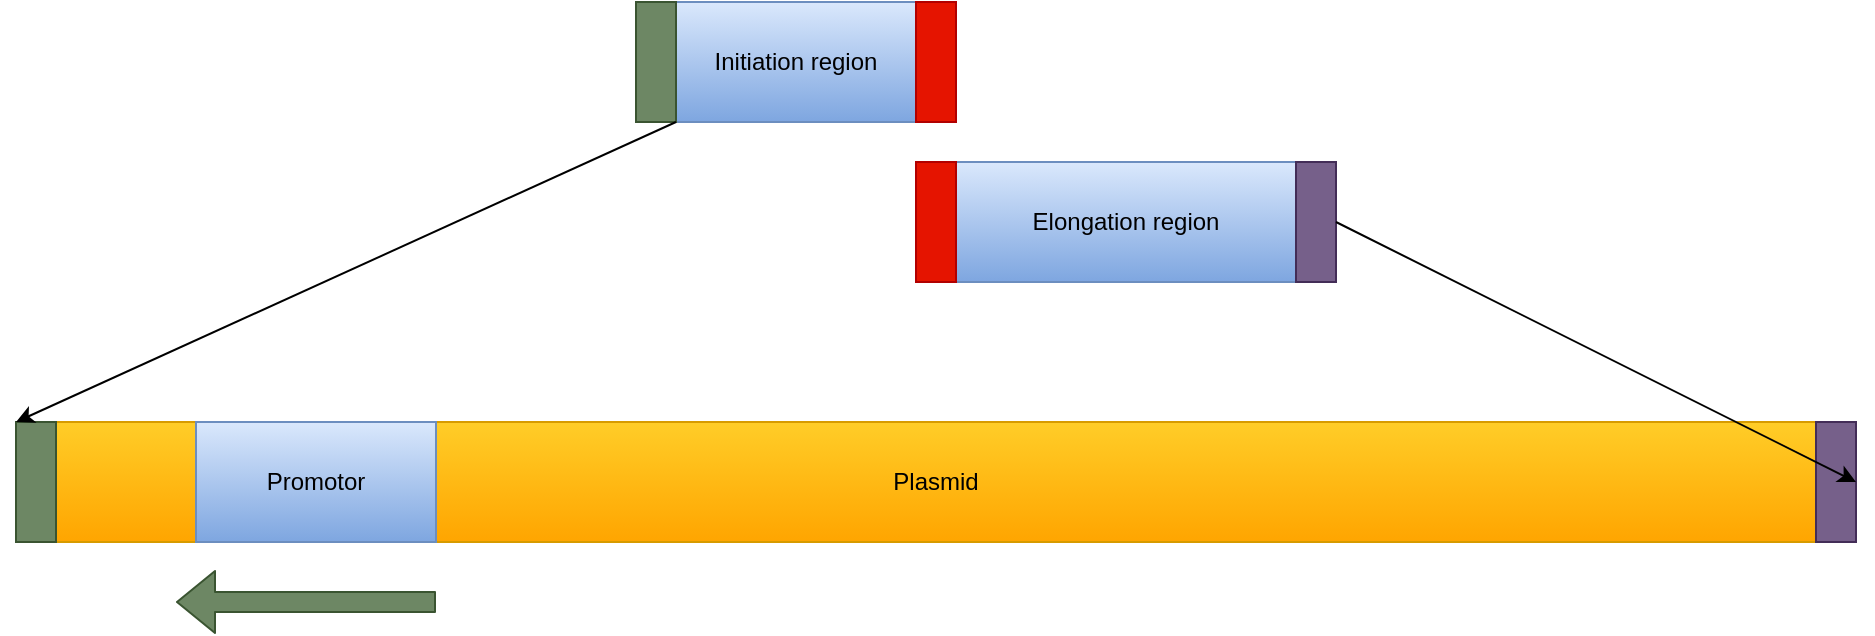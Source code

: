 <mxfile>
    <diagram id="f_w0PUPVATt4LWaivAEG" name="Page-1">
        <mxGraphModel dx="1643" dy="505" grid="1" gridSize="10" guides="1" tooltips="1" connect="1" arrows="1" fold="1" page="1" pageScale="1" pageWidth="850" pageHeight="1100" math="0" shadow="0">
            <root>
                <mxCell id="0"/>
                <mxCell id="1" parent="0"/>
                <mxCell id="2" value="Plasmid" style="rounded=0;whiteSpace=wrap;html=1;gradientColor=#ffa500;fillColor=#ffcd28;strokeColor=#d79b00;" vertex="1" parent="1">
                    <mxGeometry x="-170" y="330" width="920" height="60" as="geometry"/>
                </mxCell>
                <mxCell id="4" value="Promotor" style="rounded=0;whiteSpace=wrap;html=1;gradientColor=#7ea6e0;fillColor=#dae8fc;strokeColor=#6c8ebf;" vertex="1" parent="1">
                    <mxGeometry x="-80" y="330" width="120" height="60" as="geometry"/>
                </mxCell>
                <mxCell id="5" value="Initiation region" style="rounded=0;whiteSpace=wrap;html=1;gradientColor=#7ea6e0;fillColor=#dae8fc;strokeColor=#6c8ebf;" vertex="1" parent="1">
                    <mxGeometry x="140" y="120" width="160" height="60" as="geometry"/>
                </mxCell>
                <mxCell id="6" value="" style="rounded=0;whiteSpace=wrap;html=1;fillColor=#6d8764;strokeColor=#3A5431;fontColor=#ffffff;" vertex="1" parent="1">
                    <mxGeometry x="140" y="120" width="20" height="60" as="geometry"/>
                </mxCell>
                <mxCell id="7" value="" style="rounded=0;whiteSpace=wrap;html=1;fillColor=#6d8764;strokeColor=#3A5431;fontColor=#ffffff;" vertex="1" parent="1">
                    <mxGeometry x="-170" y="330" width="20" height="60" as="geometry"/>
                </mxCell>
                <mxCell id="9" value="" style="endArrow=classic;html=1;exitX=1;exitY=1;exitDx=0;exitDy=0;entryX=0;entryY=0;entryDx=0;entryDy=0;" edge="1" parent="1" source="6" target="7">
                    <mxGeometry width="50" height="50" relative="1" as="geometry">
                        <mxPoint x="-160" y="220" as="sourcePoint"/>
                        <mxPoint x="-140" y="340" as="targetPoint"/>
                    </mxGeometry>
                </mxCell>
                <mxCell id="10" value="Elongation region" style="rounded=0;whiteSpace=wrap;html=1;gradientColor=#7ea6e0;fillColor=#dae8fc;strokeColor=#6c8ebf;" vertex="1" parent="1">
                    <mxGeometry x="280" y="200" width="210" height="60" as="geometry"/>
                </mxCell>
                <mxCell id="11" value="" style="rounded=0;whiteSpace=wrap;html=1;fillColor=#e51400;strokeColor=#B20000;fontColor=#ffffff;" vertex="1" parent="1">
                    <mxGeometry x="280" y="120" width="20" height="60" as="geometry"/>
                </mxCell>
                <mxCell id="12" value="" style="rounded=0;whiteSpace=wrap;html=1;fillColor=#e51400;strokeColor=#B20000;fontColor=#ffffff;" vertex="1" parent="1">
                    <mxGeometry x="280" y="200" width="20" height="60" as="geometry"/>
                </mxCell>
                <mxCell id="15" value="" style="rounded=0;whiteSpace=wrap;html=1;fillColor=#76608a;strokeColor=#432D57;fontColor=#ffffff;" vertex="1" parent="1">
                    <mxGeometry x="470" y="200" width="20" height="60" as="geometry"/>
                </mxCell>
                <mxCell id="16" value="" style="rounded=0;whiteSpace=wrap;html=1;fillColor=#76608a;strokeColor=#432D57;fontColor=#ffffff;" vertex="1" parent="1">
                    <mxGeometry x="730" y="330" width="20" height="60" as="geometry"/>
                </mxCell>
                <mxCell id="18" value="" style="endArrow=classic;html=1;entryX=1;entryY=0.5;entryDx=0;entryDy=0;" edge="1" parent="1" target="16">
                    <mxGeometry width="50" height="50" relative="1" as="geometry">
                        <mxPoint x="490" y="230" as="sourcePoint"/>
                        <mxPoint x="470" y="150" as="targetPoint"/>
                    </mxGeometry>
                </mxCell>
                <mxCell id="19" value="" style="shape=flexArrow;endArrow=classic;html=1;fillColor=#6d8764;strokeColor=#3A5431;" edge="1" parent="1">
                    <mxGeometry width="50" height="50" relative="1" as="geometry">
                        <mxPoint x="40" y="420" as="sourcePoint"/>
                        <mxPoint x="-90" y="420" as="targetPoint"/>
                    </mxGeometry>
                </mxCell>
            </root>
        </mxGraphModel>
    </diagram>
</mxfile>